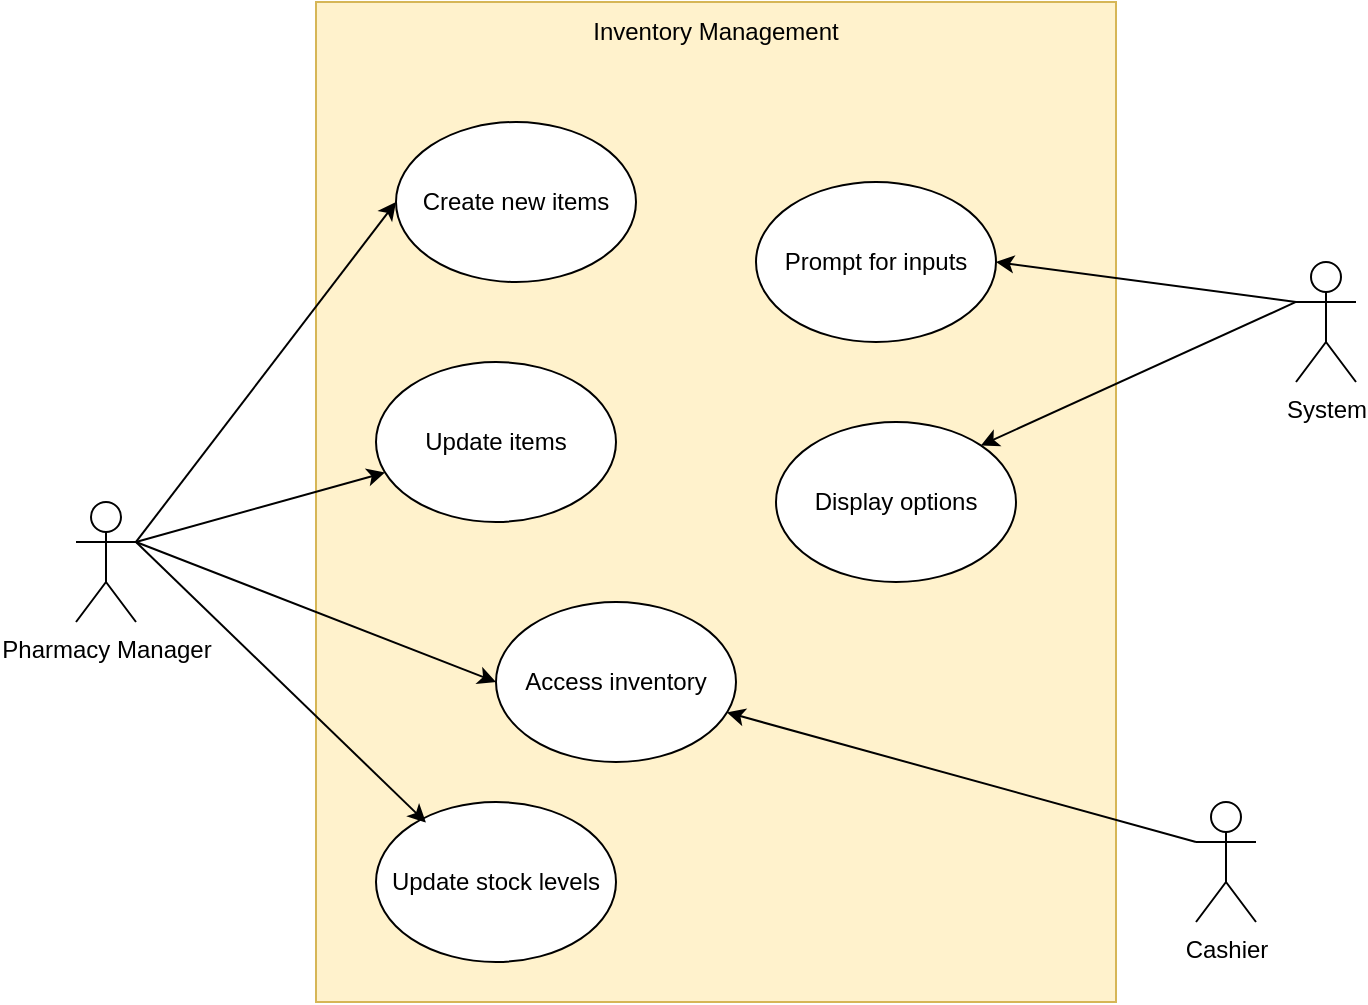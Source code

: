 <mxfile version="24.2.2" type="github">
  <diagram name="Page-1" id="yFC4AOXb4J8iYvleZ_BS">
    <mxGraphModel dx="996" dy="559" grid="1" gridSize="10" guides="1" tooltips="1" connect="1" arrows="1" fold="1" page="1" pageScale="1" pageWidth="850" pageHeight="1100" math="0" shadow="0">
      <root>
        <mxCell id="0" />
        <mxCell id="1" parent="0" />
        <mxCell id="bpFJwz-h4U5RPvyPPlPt-29" value="" style="rounded=0;whiteSpace=wrap;html=1;fillColor=#fff2cc;strokeColor=#d6b656;" vertex="1" parent="1">
          <mxGeometry x="260" width="400" height="500" as="geometry" />
        </mxCell>
        <mxCell id="bpFJwz-h4U5RPvyPPlPt-22" style="edgeStyle=none;rounded=0;orthogonalLoop=1;jettySize=auto;html=1;exitX=1;exitY=0.333;exitDx=0;exitDy=0;exitPerimeter=0;entryX=0;entryY=0.5;entryDx=0;entryDy=0;" edge="1" parent="1" source="bpFJwz-h4U5RPvyPPlPt-3" target="bpFJwz-h4U5RPvyPPlPt-12">
          <mxGeometry relative="1" as="geometry" />
        </mxCell>
        <mxCell id="bpFJwz-h4U5RPvyPPlPt-23" style="edgeStyle=none;rounded=0;orthogonalLoop=1;jettySize=auto;html=1;exitX=1;exitY=0.333;exitDx=0;exitDy=0;exitPerimeter=0;entryX=0;entryY=0.5;entryDx=0;entryDy=0;" edge="1" parent="1" source="bpFJwz-h4U5RPvyPPlPt-3" target="bpFJwz-h4U5RPvyPPlPt-13">
          <mxGeometry relative="1" as="geometry" />
        </mxCell>
        <mxCell id="bpFJwz-h4U5RPvyPPlPt-24" style="edgeStyle=none;rounded=0;orthogonalLoop=1;jettySize=auto;html=1;exitX=1;exitY=0.333;exitDx=0;exitDy=0;exitPerimeter=0;" edge="1" parent="1" source="bpFJwz-h4U5RPvyPPlPt-3" target="bpFJwz-h4U5RPvyPPlPt-14">
          <mxGeometry relative="1" as="geometry" />
        </mxCell>
        <mxCell id="bpFJwz-h4U5RPvyPPlPt-3" value="Pharmacy Manager" style="shape=umlActor;verticalLabelPosition=bottom;verticalAlign=top;html=1;outlineConnect=0;" vertex="1" parent="1">
          <mxGeometry x="140" y="250" width="30" height="60" as="geometry" />
        </mxCell>
        <mxCell id="bpFJwz-h4U5RPvyPPlPt-28" style="edgeStyle=none;rounded=0;orthogonalLoop=1;jettySize=auto;html=1;exitX=0;exitY=0.333;exitDx=0;exitDy=0;exitPerimeter=0;" edge="1" parent="1" source="bpFJwz-h4U5RPvyPPlPt-8" target="bpFJwz-h4U5RPvyPPlPt-12">
          <mxGeometry relative="1" as="geometry">
            <mxPoint x="572.426" y="391.716" as="targetPoint" />
          </mxGeometry>
        </mxCell>
        <mxCell id="bpFJwz-h4U5RPvyPPlPt-8" value="Cashier" style="shape=umlActor;verticalLabelPosition=bottom;verticalAlign=top;html=1;outlineConnect=0;" vertex="1" parent="1">
          <mxGeometry x="700" y="400" width="30" height="60" as="geometry" />
        </mxCell>
        <mxCell id="bpFJwz-h4U5RPvyPPlPt-12" value="Access inventory" style="ellipse;whiteSpace=wrap;html=1;" vertex="1" parent="1">
          <mxGeometry x="350" y="300" width="120" height="80" as="geometry" />
        </mxCell>
        <mxCell id="bpFJwz-h4U5RPvyPPlPt-13" value="Create new items" style="ellipse;whiteSpace=wrap;html=1;" vertex="1" parent="1">
          <mxGeometry x="300" y="60" width="120" height="80" as="geometry" />
        </mxCell>
        <mxCell id="bpFJwz-h4U5RPvyPPlPt-14" value="Update items" style="ellipse;whiteSpace=wrap;html=1;" vertex="1" parent="1">
          <mxGeometry x="290" y="180" width="120" height="80" as="geometry" />
        </mxCell>
        <mxCell id="bpFJwz-h4U5RPvyPPlPt-15" value="Update stock levels" style="ellipse;whiteSpace=wrap;html=1;" vertex="1" parent="1">
          <mxGeometry x="290" y="400" width="120" height="80" as="geometry" />
        </mxCell>
        <mxCell id="bpFJwz-h4U5RPvyPPlPt-16" value="Prompt for inputs" style="ellipse;whiteSpace=wrap;html=1;" vertex="1" parent="1">
          <mxGeometry x="480" y="90" width="120" height="80" as="geometry" />
        </mxCell>
        <mxCell id="bpFJwz-h4U5RPvyPPlPt-18" value="Display options" style="ellipse;whiteSpace=wrap;html=1;" vertex="1" parent="1">
          <mxGeometry x="490" y="210" width="120" height="80" as="geometry" />
        </mxCell>
        <mxCell id="bpFJwz-h4U5RPvyPPlPt-26" style="edgeStyle=none;rounded=0;orthogonalLoop=1;jettySize=auto;html=1;exitX=0;exitY=0.333;exitDx=0;exitDy=0;exitPerimeter=0;entryX=1;entryY=0.5;entryDx=0;entryDy=0;" edge="1" parent="1" source="bpFJwz-h4U5RPvyPPlPt-19" target="bpFJwz-h4U5RPvyPPlPt-16">
          <mxGeometry relative="1" as="geometry" />
        </mxCell>
        <mxCell id="bpFJwz-h4U5RPvyPPlPt-27" style="edgeStyle=none;rounded=0;orthogonalLoop=1;jettySize=auto;html=1;exitX=0;exitY=0.333;exitDx=0;exitDy=0;exitPerimeter=0;entryX=1;entryY=0;entryDx=0;entryDy=0;" edge="1" parent="1" source="bpFJwz-h4U5RPvyPPlPt-19" target="bpFJwz-h4U5RPvyPPlPt-18">
          <mxGeometry relative="1" as="geometry" />
        </mxCell>
        <mxCell id="bpFJwz-h4U5RPvyPPlPt-19" value="System" style="shape=umlActor;verticalLabelPosition=bottom;verticalAlign=top;html=1;outlineConnect=0;" vertex="1" parent="1">
          <mxGeometry x="750" y="130" width="30" height="60" as="geometry" />
        </mxCell>
        <mxCell id="bpFJwz-h4U5RPvyPPlPt-25" style="edgeStyle=none;rounded=0;orthogonalLoop=1;jettySize=auto;html=1;exitX=1;exitY=0.333;exitDx=0;exitDy=0;exitPerimeter=0;entryX=0.208;entryY=0.128;entryDx=0;entryDy=0;entryPerimeter=0;" edge="1" parent="1" source="bpFJwz-h4U5RPvyPPlPt-3" target="bpFJwz-h4U5RPvyPPlPt-15">
          <mxGeometry relative="1" as="geometry" />
        </mxCell>
        <mxCell id="bpFJwz-h4U5RPvyPPlPt-30" value="Inventory Management" style="text;html=1;align=center;verticalAlign=middle;whiteSpace=wrap;rounded=0;" vertex="1" parent="1">
          <mxGeometry x="395" width="130" height="30" as="geometry" />
        </mxCell>
      </root>
    </mxGraphModel>
  </diagram>
</mxfile>
